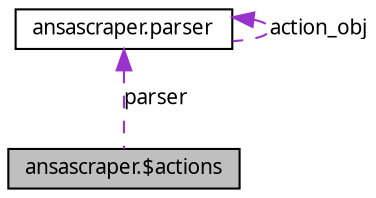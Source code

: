 digraph G
{
  edge [fontname="FreeSans.ttf",fontsize=10,labelfontname="FreeSans.ttf",labelfontsize=10];
  node [fontname="FreeSans.ttf",fontsize=10,shape=record];
  Node1 [label="ansascraper.$actions",height=0.2,width=0.4,color="black", fillcolor="grey75", style="filled" fontcolor="black"];
  Node2 -> Node1 [dir=back,color="darkorchid3",fontsize=10,style="dashed",label="parser",fontname="FreeSans.ttf"];
  Node2 [label="ansascraper.parser",height=0.2,width=0.4,color="black", fillcolor="white", style="filled",URL="$classansascraper_1_1parser.html"];
  Node2 -> Node2 [dir=back,color="darkorchid3",fontsize=10,style="dashed",label="action_obj",fontname="FreeSans.ttf"];
}
